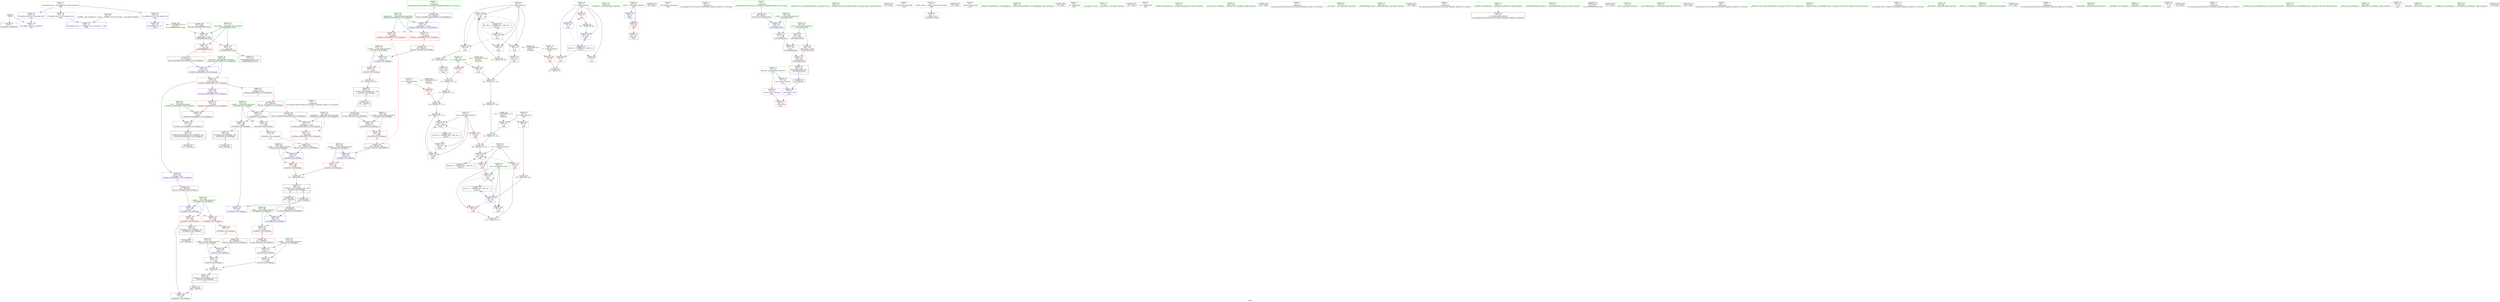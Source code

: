 digraph "SVFG" {
	label="SVFG";

	Node0x55cb04c69ab0 [shape=record,color=grey,label="{NodeID: 0\nNullPtr}"];
	Node0x55cb04c69ab0 -> Node0x55cb04c840b0[style=solid];
	Node0x55cb04c69ab0 -> Node0x55cb04c88bd0[style=solid];
	Node0x55cb04cac380 [shape=record,color=black,label="{NodeID: 346\n177 = PHI(215, )\n}"];
	Node0x55cb04c90b60 [shape=record,color=grey,label="{NodeID: 263\n112 = Binary(110, 111, )\n}"];
	Node0x55cb04c90b60 -> Node0x55cb04c90860[style=solid];
	Node0x55cb04c820d0 [shape=record,color=red,label="{NodeID: 97\n159\<--50\n\<--t\nmain\n}"];
	Node0x55cb04c820d0 -> Node0x55cb04c903e0[style=solid];
	Node0x55cb04c800a0 [shape=record,color=green,label="{NodeID: 14\n179\<--1\n\<--dummyObj\nCan only get source location for instruction, argument, global var or function.|{<s0>15}}"];
	Node0x55cb04c800a0:s0 -> Node0x55cb04cacd80[style=solid,color=red];
	Node0x55cb04cad540 [shape=record,color=black,label="{NodeID: 360\n280 = PHI(244, )\n1st arg _ZStoRRSt13_Ios_FmtflagsS_ }"];
	Node0x55cb04cad540 -> Node0x55cb04c89f80[style=solid];
	Node0x55cb04c9bcb0 [shape=record,color=black,label="{NodeID: 277\nMR_20V_2 = PHI(MR_20V_4, MR_20V_1, )\npts\{65 \}\n}"];
	Node0x55cb04c9bcb0 -> Node0x55cb04c89280[style=dashed];
	Node0x55cb04c82c30 [shape=record,color=red,label="{NodeID: 111\n133\<--64\n\<--val\nmain\n}"];
	Node0x55cb04c82c30 -> Node0x55cb04c89350[style=solid];
	Node0x55cb04c80db0 [shape=record,color=green,label="{NodeID: 28\n54\<--55\nF\<--F_field_insensitive\nmain\n}"];
	Node0x55cb04c80db0 -> Node0x55cb04c82270[style=solid];
	Node0x55cb04c80db0 -> Node0x55cb04c82340[style=solid];
	Node0x55cb04c9e080 [shape=record,color=yellow,style=double,label="{NodeID: 291\n4V_1 = ENCHI(MR_4V_0)\npts\{49 \}\nFun[main]}"];
	Node0x55cb04c9e080 -> Node0x55cb04c85790[style=dashed];
	Node0x55cb04c880e0 [shape=record,color=red,label="{NodeID: 125\n264\<--258\n\<--__b.addr\n_ZStaNRSt13_Ios_FmtflagsS_\n|{<s0>20}}"];
	Node0x55cb04c880e0:s0 -> Node0x55cb04cad0d0[style=solid,color=red];
	Node0x55cb04c81a90 [shape=record,color=green,label="{NodeID: 42\n152\<--153\n_ZNSolsEd\<--_ZNSolsEd_field_insensitive\n}"];
	Node0x55cb04c88cd0 [shape=record,color=blue,label="{NodeID: 139\n44\<--67\nretval\<--\nmain\n}"];
	Node0x55cb04c88cd0 -> Node0x55cb04c856c0[style=dashed];
	Node0x55cb04c83760 [shape=record,color=green,label="{NodeID: 56\n256\<--257\n__a.addr\<--__a.addr_field_insensitive\n_ZStaNRSt13_Ios_FmtflagsS_\n}"];
	Node0x55cb04c83760 -> Node0x55cb04c87f40[style=solid];
	Node0x55cb04c83760 -> Node0x55cb04c88010[style=solid];
	Node0x55cb04c83760 -> Node0x55cb04c89b70[style=solid];
	Node0x55cb04c89830 [shape=record,color=blue,label="{NodeID: 153\n219\<--216\nthis.addr\<--this\n_ZNSt8ios_base4setfESt13_Ios_FmtflagsS0_\n}"];
	Node0x55cb04c89830 -> Node0x55cb04c87a60[style=dashed];
	Node0x55cb04c84380 [shape=record,color=black,label="{NodeID: 70\n121\<--120\nconv11\<--\nmain\n}"];
	Node0x55cb04c84380 -> Node0x55cb04c90260[style=solid];
	Node0x55cb04990650 [shape=record,color=black,label="{NodeID: 333\n94 = PHI()\n}"];
	Node0x55cb04c8a390 [shape=record,color=blue,label="{NodeID: 167\n314\<--311\n__b.addr\<--__b\n_ZStorSt13_Ios_FmtflagsS_\n}"];
	Node0x55cb04c8a390 -> Node0x55cb04c88900[style=dashed];
	Node0x55cb04c84f10 [shape=record,color=purple,label="{NodeID: 84\n327\<--14\nllvm.global_ctors_1\<--llvm.global_ctors\nGlob }"];
	Node0x55cb04c84f10 -> Node0x55cb04c88ad0[style=solid];
	Node0x55cb04c7ece0 [shape=record,color=green,label="{NodeID: 1\n7\<--1\n__dso_handle\<--dummyObj\nGlob }"];
	Node0x55cb04cac490 [shape=record,color=black,label="{NodeID: 347\n235 = PHI(269, )\n|{<s0>17}}"];
	Node0x55cb04cac490:s0 -> Node0x55cb04cada40[style=solid,color=red];
	Node0x55cb04c90ce0 [shape=record,color=grey,label="{NodeID: 264\n109 = Binary(108, 88, )\n}"];
	Node0x55cb04c90ce0 -> Node0x55cb04c842b0[style=solid];
	Node0x55cb04c821a0 [shape=record,color=red,label="{NodeID: 98\n107\<--52\n\<--C\nmain\n}"];
	Node0x55cb04c821a0 -> Node0x55cb04c906e0[style=solid];
	Node0x55cb04c801a0 [shape=record,color=green,label="{NodeID: 15\n276\<--1\n\<--dummyObj\nCan only get source location for instruction, argument, global var or function.}"];
	Node0x55cb04cad680 [shape=record,color=black,label="{NodeID: 361\n310 = PHI(288, )\n0th arg _ZStorSt13_Ios_FmtflagsS_ }"];
	Node0x55cb04cad680 -> Node0x55cb04c8a2c0[style=solid];
	Node0x55cb04c82d00 [shape=record,color=red,label="{NodeID: 112\n80\<--79\n\<--coerce.dive2\nmain\n}"];
	Node0x55cb04c80e80 [shape=record,color=green,label="{NodeID: 29\n56\<--57\nX\<--X_field_insensitive\nmain\n}"];
	Node0x55cb04c80e80 -> Node0x55cb04c82410[style=solid];
	Node0x55cb04c80e80 -> Node0x55cb04c824e0[style=solid];
	Node0x55cb04c881b0 [shape=record,color=red,label="{NodeID: 126\n263\<--262\n\<--\n_ZStaNRSt13_Ios_FmtflagsS_\n|{<s0>20}}"];
	Node0x55cb04c881b0:s0 -> Node0x55cb04cacec0[style=solid,color=red];
	Node0x55cb04c81b90 [shape=record,color=green,label="{NodeID: 43\n156\<--157\n_ZStlsISt11char_traitsIcEERSt13basic_ostreamIcT_ES5_c\<--_ZStlsISt11char_traitsIcEERSt13basic_ostreamIcT_ES5_c_field_insensitive\n}"];
	Node0x55cb04c88da0 [shape=record,color=blue,label="{NodeID: 140\n77\<--73\ncoerce.dive\<--call1\nmain\n}"];
	Node0x55cb04c88da0 -> Node0x55cb04c82d00[style=dashed];
	Node0x55cb04c83830 [shape=record,color=green,label="{NodeID: 57\n258\<--259\n__b.addr\<--__b.addr_field_insensitive\n_ZStaNRSt13_Ios_FmtflagsS_\n}"];
	Node0x55cb04c83830 -> Node0x55cb04c880e0[style=solid];
	Node0x55cb04c83830 -> Node0x55cb04c89c40[style=solid];
	Node0x55cb04c89900 [shape=record,color=blue,label="{NodeID: 154\n221\<--217\n__fmtfl.addr\<--__fmtfl\n_ZNSt8ios_base4setfESt13_Ios_FmtflagsS0_\n}"];
	Node0x55cb04c89900 -> Node0x55cb04c87b30[style=dashed];
	Node0x55cb04c84450 [shape=record,color=black,label="{NodeID: 71\n43\<--163\nmain_ret\<--\nmain\n}"];
	Node0x55cb04cab1e0 [shape=record,color=black,label="{NodeID: 334\n97 = PHI()\n}"];
	Node0x55cb04c85010 [shape=record,color=purple,label="{NodeID: 85\n328\<--14\nllvm.global_ctors_2\<--llvm.global_ctors\nGlob }"];
	Node0x55cb04c85010 -> Node0x55cb04c88bd0[style=solid];
	Node0x55cb04c7ed70 [shape=record,color=green,label="{NodeID: 2\n8\<--1\n_ZSt4cout\<--dummyObj\nGlob }"];
	Node0x55cb04cac600 [shape=record,color=black,label="{NodeID: 348\n239 = PHI(253, )\n}"];
	Node0x55cb04c90e60 [shape=record,color=grey,label="{NodeID: 265\n100 = Binary(99, 101, )\n}"];
	Node0x55cb04c90e60 -> Node0x55cb04c88f40[style=solid];
	Node0x55cb04c82270 [shape=record,color=red,label="{NodeID: 99\n111\<--54\n\<--F\nmain\n}"];
	Node0x55cb04c82270 -> Node0x55cb04c90b60[style=solid];
	Node0x55cb04c802a0 [shape=record,color=green,label="{NodeID: 16\n4\<--6\n_ZStL8__ioinit\<--_ZStL8__ioinit_field_insensitive\nGlob }"];
	Node0x55cb04c802a0 -> Node0x55cb04c84ba0[style=solid];
	Node0x55cb04cad7c0 [shape=record,color=black,label="{NodeID: 362\n311 = PHI(289, )\n1st arg _ZStorSt13_Ios_FmtflagsS_ }"];
	Node0x55cb04cad7c0 -> Node0x55cb04c8a390[style=solid];
	Node0x55cb04c82dd0 [shape=record,color=red,label="{NodeID: 113\n176\<--173\n\<--__base.addr\n_ZSt5fixedRSt8ios_base\n|{<s0>15}}"];
	Node0x55cb04c82dd0:s0 -> Node0x55cb04cacb00[style=solid,color=red];
	Node0x55cb04c80f50 [shape=record,color=green,label="{NodeID: 30\n58\<--59\nres\<--res_field_insensitive\nmain\n}"];
	Node0x55cb04c80f50 -> Node0x55cb04c825b0[style=solid];
	Node0x55cb04c80f50 -> Node0x55cb04c82680[style=solid];
	Node0x55cb04c80f50 -> Node0x55cb04c88f40[style=solid];
	Node0x55cb04c80f50 -> Node0x55cb04c89350[style=solid];
	Node0x55cb04c9e240 [shape=record,color=yellow,style=double,label="{NodeID: 293\n8V_1 = ENCHI(MR_8V_0)\npts\{53 \}\nFun[main]}"];
	Node0x55cb04c9e240 -> Node0x55cb04c821a0[style=dashed];
	Node0x55cb04c88280 [shape=record,color=red,label="{NodeID: 127\n274\<--271\n\<--__a.addr\n_ZStcoSt13_Ios_Fmtflags\n}"];
	Node0x55cb04c88280 -> Node0x55cb04c909e0[style=solid];
	Node0x55cb04c81c90 [shape=record,color=green,label="{NodeID: 44\n173\<--174\n__base.addr\<--__base.addr_field_insensitive\n_ZSt5fixedRSt8ios_base\n}"];
	Node0x55cb04c81c90 -> Node0x55cb04c82dd0[style=solid];
	Node0x55cb04c81c90 -> Node0x55cb04c82ea0[style=solid];
	Node0x55cb04c81c90 -> Node0x55cb04c895c0[style=solid];
	Node0x55cb04c88e70 [shape=record,color=blue,label="{NodeID: 141\n50\<--88\nt\<--\nmain\n}"];
	Node0x55cb04c88e70 -> Node0x55cb04c9a8b0[style=dashed];
	Node0x55cb04c83900 [shape=record,color=green,label="{NodeID: 58\n271\<--272\n__a.addr\<--__a.addr_field_insensitive\n_ZStcoSt13_Ios_Fmtflags\n}"];
	Node0x55cb04c83900 -> Node0x55cb04c88280[style=solid];
	Node0x55cb04c83900 -> Node0x55cb04c89de0[style=solid];
	Node0x55cb04c899d0 [shape=record,color=blue,label="{NodeID: 155\n223\<--218\n__mask.addr\<--__mask\n_ZNSt8ios_base4setfESt13_Ios_FmtflagsS0_\n}"];
	Node0x55cb04c899d0 -> Node0x55cb04c87c00[style=dashed];
	Node0x55cb04c899d0 -> Node0x55cb04c87cd0[style=dashed];
	Node0x55cb04c84520 [shape=record,color=black,label="{NodeID: 72\n171\<--182\n_ZSt5fixedRSt8ios_base_ret\<--\n_ZSt5fixedRSt8ios_base\n}"];
	Node0x55cb04cab700 [shape=record,color=black,label="{NodeID: 335\n98 = PHI()\n}"];
	Node0x55cb04c8fae0 [shape=record,color=grey,label="{NodeID: 252\n137 = Binary(136, 88, )\n}"];
	Node0x55cb04c8fae0 -> Node0x55cb04c89420[style=solid];
	Node0x55cb04c85110 [shape=record,color=purple,label="{NodeID: 86\n77\<--46\ncoerce.dive\<--agg.tmp\nmain\n}"];
	Node0x55cb04c85110 -> Node0x55cb04c88da0[style=solid];
	Node0x55cb04c7f020 [shape=record,color=green,label="{NodeID: 3\n9\<--1\n_ZSt3cin\<--dummyObj\nGlob }"];
	Node0x55cb04cac710 [shape=record,color=black,label="{NodeID: 349\n244 = PHI(296, )\n|{<s0>19}}"];
	Node0x55cb04cac710:s0 -> Node0x55cb04cad540[style=solid,color=red];
	Node0x55cb04c90fe0 [shape=record,color=grey,label="{NodeID: 266\n307 = Binary(305, 306, )\n}"];
	Node0x55cb04c90fe0 -> Node0x55cb04c84a00[style=solid];
	Node0x55cb04c82340 [shape=record,color=red,label="{NodeID: 100\n122\<--54\n\<--F\nmain\n}"];
	Node0x55cb04c82340 -> Node0x55cb04c90260[style=solid];
	Node0x55cb04c803a0 [shape=record,color=green,label="{NodeID: 17\n14\<--18\nllvm.global_ctors\<--llvm.global_ctors_field_insensitive\nGlob }"];
	Node0x55cb04c803a0 -> Node0x55cb04c84e10[style=solid];
	Node0x55cb04c803a0 -> Node0x55cb04c84f10[style=solid];
	Node0x55cb04c803a0 -> Node0x55cb04c85010[style=solid];
	Node0x55cb04cad900 [shape=record,color=black,label="{NodeID: 363\n254 = PHI(238, )\n0th arg _ZStaNRSt13_Ios_FmtflagsS_ }"];
	Node0x55cb04cad900 -> Node0x55cb04c89b70[style=solid];
	Node0x55cb04c82ea0 [shape=record,color=red,label="{NodeID: 114\n182\<--173\n\<--__base.addr\n_ZSt5fixedRSt8ios_base\n}"];
	Node0x55cb04c82ea0 -> Node0x55cb04c84520[style=solid];
	Node0x55cb04c81020 [shape=record,color=green,label="{NodeID: 31\n60\<--61\ntime\<--time_field_insensitive\nmain\n}"];
	Node0x55cb04c81020 -> Node0x55cb04c82750[style=solid];
	Node0x55cb04c81020 -> Node0x55cb04c82820[style=solid];
	Node0x55cb04c81020 -> Node0x55cb04c89010[style=solid];
	Node0x55cb04c81020 -> Node0x55cb04c891b0[style=solid];
	Node0x55cb04c9e320 [shape=record,color=yellow,style=double,label="{NodeID: 294\n10V_1 = ENCHI(MR_10V_0)\npts\{55 \}\nFun[main]}"];
	Node0x55cb04c9e320 -> Node0x55cb04c82270[style=dashed];
	Node0x55cb04c9e320 -> Node0x55cb04c82340[style=dashed];
	Node0x55cb04c88350 [shape=record,color=red,label="{NodeID: 128\n287\<--281\n\<--__a.addr\n_ZStoRRSt13_Ios_FmtflagsS_\n}"];
	Node0x55cb04c88350 -> Node0x55cb04c885c0[style=solid];
	Node0x55cb04c81d60 [shape=record,color=green,label="{NodeID: 45\n180\<--181\n_ZNSt8ios_base4setfESt13_Ios_FmtflagsS0_\<--_ZNSt8ios_base4setfESt13_Ios_FmtflagsS0__field_insensitive\n}"];
	Node0x55cb04c88f40 [shape=record,color=blue,label="{NodeID: 142\n58\<--100\nres\<--div\nmain\n}"];
	Node0x55cb04c88f40 -> Node0x55cb04c825b0[style=dashed];
	Node0x55cb04c88f40 -> Node0x55cb04c82680[style=dashed];
	Node0x55cb04c88f40 -> Node0x55cb04c89350[style=dashed];
	Node0x55cb04c88f40 -> Node0x55cb04c9adb0[style=dashed];
	Node0x55cb04c839d0 [shape=record,color=green,label="{NodeID: 59\n281\<--282\n__a.addr\<--__a.addr_field_insensitive\n_ZStoRRSt13_Ios_FmtflagsS_\n}"];
	Node0x55cb04c839d0 -> Node0x55cb04c88350[style=solid];
	Node0x55cb04c839d0 -> Node0x55cb04c88420[style=solid];
	Node0x55cb04c839d0 -> Node0x55cb04c89eb0[style=solid];
	Node0x55cb04c89aa0 [shape=record,color=blue,label="{NodeID: 156\n225\<--232\n__old\<--\n_ZNSt8ios_base4setfESt13_Ios_FmtflagsS0_\n}"];
	Node0x55cb04c89aa0 -> Node0x55cb04c87da0[style=dashed];
	Node0x55cb04c845f0 [shape=record,color=black,label="{NodeID: 73\n184\<--195\n_ZSt12setprecisioni_ret\<--\n_ZSt12setprecisioni\n|{<s0>4}}"];
	Node0x55cb04c845f0:s0 -> Node0x55cb04cabec0[style=solid,color=blue];
	Node0x55cb04cab890 [shape=record,color=black,label="{NodeID: 336\n26 = PHI()\n}"];
	Node0x55cb04c8fc60 [shape=record,color=grey,label="{NodeID: 253\n320 = Binary(318, 319, )\n}"];
	Node0x55cb04c8fc60 -> Node0x55cb04c84ad0[style=solid];
	Node0x55cb04c851e0 [shape=record,color=purple,label="{NodeID: 87\n79\<--46\ncoerce.dive2\<--agg.tmp\nmain\n}"];
	Node0x55cb04c851e0 -> Node0x55cb04c82d00[style=solid];
	Node0x55cb04c7f0b0 [shape=record,color=green,label="{NodeID: 4\n10\<--1\n.str\<--dummyObj\nGlob }"];
	Node0x55cb04cac880 [shape=record,color=black,label="{NodeID: 350\n248 = PHI(278, )\n}"];
	Node0x55cb04c91160 [shape=record,color=grey,label="{NodeID: 267\n130 = cmp(128, 129, )\n}"];
	Node0x55cb04c82410 [shape=record,color=red,label="{NodeID: 101\n99\<--56\n\<--X\nmain\n}"];
	Node0x55cb04c82410 -> Node0x55cb04c90e60[style=solid];
	Node0x55cb04c804a0 [shape=record,color=green,label="{NodeID: 18\n19\<--20\n__cxx_global_var_init\<--__cxx_global_var_init_field_insensitive\n}"];
	Node0x55cb04cada40 [shape=record,color=black,label="{NodeID: 364\n255 = PHI(235, )\n1st arg _ZStaNRSt13_Ios_FmtflagsS_ }"];
	Node0x55cb04cada40 -> Node0x55cb04c89c40[style=solid];
	Node0x55cb04c82f70 [shape=record,color=red,label="{NodeID: 115\n192\<--188\n\<--__n.addr\n_ZSt12setprecisioni\n}"];
	Node0x55cb04c82f70 -> Node0x55cb04c89760[style=solid];
	Node0x55cb04c810f0 [shape=record,color=green,label="{NodeID: 32\n62\<--63\ni\<--i_field_insensitive\nmain\n}"];
	Node0x55cb04c810f0 -> Node0x55cb04c828f0[style=solid];
	Node0x55cb04c810f0 -> Node0x55cb04c829c0[style=solid];
	Node0x55cb04c810f0 -> Node0x55cb04c82a90[style=solid];
	Node0x55cb04c810f0 -> Node0x55cb04c890e0[style=solid];
	Node0x55cb04c810f0 -> Node0x55cb04c89420[style=solid];
	Node0x55cb04c9e400 [shape=record,color=yellow,style=double,label="{NodeID: 295\n12V_1 = ENCHI(MR_12V_0)\npts\{57 \}\nFun[main]}"];
	Node0x55cb04c9e400 -> Node0x55cb04c82410[style=dashed];
	Node0x55cb04c9e400 -> Node0x55cb04c824e0[style=dashed];
	Node0x55cb04c88420 [shape=record,color=red,label="{NodeID: 129\n293\<--281\n\<--__a.addr\n_ZStoRRSt13_Ios_FmtflagsS_\n}"];
	Node0x55cb04c88420 -> Node0x55cb04c84930[style=solid];
	Node0x55cb04c88420 -> Node0x55cb04c8a050[style=solid];
	Node0x55cb04c81e60 [shape=record,color=green,label="{NodeID: 46\n186\<--187\nretval\<--retval_field_insensitive\n_ZSt12setprecisioni\n}"];
	Node0x55cb04c81e60 -> Node0x55cb04c852b0[style=solid];
	Node0x55cb04c81e60 -> Node0x55cb04c85380[style=solid];
	Node0x55cb04c89010 [shape=record,color=blue,label="{NodeID: 143\n60\<--104\ntime\<--\nmain\n}"];
	Node0x55cb04c89010 -> Node0x55cb04c82750[style=dashed];
	Node0x55cb04c89010 -> Node0x55cb04c891b0[style=dashed];
	Node0x55cb04c83aa0 [shape=record,color=green,label="{NodeID: 60\n283\<--284\n__b.addr\<--__b.addr_field_insensitive\n_ZStoRRSt13_Ios_FmtflagsS_\n}"];
	Node0x55cb04c83aa0 -> Node0x55cb04c884f0[style=solid];
	Node0x55cb04c83aa0 -> Node0x55cb04c89f80[style=solid];
	Node0x55cb04c89b70 [shape=record,color=blue,label="{NodeID: 157\n256\<--254\n__a.addr\<--__a\n_ZStaNRSt13_Ios_FmtflagsS_\n}"];
	Node0x55cb04c89b70 -> Node0x55cb04c87f40[style=dashed];
	Node0x55cb04c89b70 -> Node0x55cb04c88010[style=dashed];
	Node0x55cb04c846c0 [shape=record,color=black,label="{NodeID: 74\n215\<--251\n_ZNSt8ios_base4setfESt13_Ios_FmtflagsS0__ret\<--\n_ZNSt8ios_base4setfESt13_Ios_FmtflagsS0_\n|{<s0>15}}"];
	Node0x55cb04c846c0:s0 -> Node0x55cb04cac380[style=solid,color=blue];
	Node0x55cb04cab990 [shape=record,color=black,label="{NodeID: 337\n141 = PHI()\n}"];
	Node0x55cb04c8fde0 [shape=record,color=grey,label="{NodeID: 254\n125 = Binary(119, 124, )\n}"];
	Node0x55cb04c8fde0 -> Node0x55cb04c8ff60[style=solid];
	Node0x55cb04c852b0 [shape=record,color=purple,label="{NodeID: 88\n191\<--186\n_M_n\<--retval\n_ZSt12setprecisioni\n}"];
	Node0x55cb04c852b0 -> Node0x55cb04c89760[style=solid];
	Node0x55cb04c7f140 [shape=record,color=green,label="{NodeID: 5\n12\<--1\n.str.1\<--dummyObj\nGlob }"];
	Node0x55cb04cac990 [shape=record,color=black,label="{NodeID: 351\n290 = PHI(309, )\n}"];
	Node0x55cb04cac990 -> Node0x55cb04c8a050[style=solid];
	Node0x55cb04c912e0 [shape=record,color=grey,label="{NodeID: 268\n92 = cmp(90, 91, )\n}"];
	Node0x55cb04c824e0 [shape=record,color=red,label="{NodeID: 102\n119\<--56\n\<--X\nmain\n}"];
	Node0x55cb04c824e0 -> Node0x55cb04c8fde0[style=solid];
	Node0x55cb04c805a0 [shape=record,color=green,label="{NodeID: 19\n23\<--24\n_ZNSt8ios_base4InitC1Ev\<--_ZNSt8ios_base4InitC1Ev_field_insensitive\n}"];
	Node0x55cb04cadb80 [shape=record,color=black,label="{NodeID: 365\n185 = PHI(74, )\n0th arg _ZSt12setprecisioni }"];
	Node0x55cb04cadb80 -> Node0x55cb04c89690[style=solid];
	Node0x55cb04c87990 [shape=record,color=red,label="{NodeID: 116\n195\<--194\n\<--coerce.dive\n_ZSt12setprecisioni\n}"];
	Node0x55cb04c87990 -> Node0x55cb04c845f0[style=solid];
	Node0x55cb04c811c0 [shape=record,color=green,label="{NodeID: 33\n64\<--65\nval\<--val_field_insensitive\nmain\n}"];
	Node0x55cb04c811c0 -> Node0x55cb04c82b60[style=solid];
	Node0x55cb04c811c0 -> Node0x55cb04c82c30[style=solid];
	Node0x55cb04c811c0 -> Node0x55cb04c89280[style=solid];
	Node0x55cb04c884f0 [shape=record,color=red,label="{NodeID: 130\n289\<--283\n\<--__b.addr\n_ZStoRRSt13_Ios_FmtflagsS_\n|{<s0>21}}"];
	Node0x55cb04c884f0:s0 -> Node0x55cb04cad7c0[style=solid,color=red];
	Node0x55cb04c81f30 [shape=record,color=green,label="{NodeID: 47\n188\<--189\n__n.addr\<--__n.addr_field_insensitive\n_ZSt12setprecisioni\n}"];
	Node0x55cb04c81f30 -> Node0x55cb04c82f70[style=solid];
	Node0x55cb04c81f30 -> Node0x55cb04c89690[style=solid];
	Node0x55cb04c890e0 [shape=record,color=blue,label="{NodeID: 144\n62\<--88\ni\<--\nmain\n}"];
	Node0x55cb04c890e0 -> Node0x55cb04c828f0[style=dashed];
	Node0x55cb04c890e0 -> Node0x55cb04c829c0[style=dashed];
	Node0x55cb04c890e0 -> Node0x55cb04c82a90[style=dashed];
	Node0x55cb04c890e0 -> Node0x55cb04c89420[style=dashed];
	Node0x55cb04c890e0 -> Node0x55cb04c9b7b0[style=dashed];
	Node0x55cb04c83b70 [shape=record,color=green,label="{NodeID: 61\n291\<--292\n_ZStorSt13_Ios_FmtflagsS_\<--_ZStorSt13_Ios_FmtflagsS__field_insensitive\n}"];
	Node0x55cb04c89c40 [shape=record,color=blue,label="{NodeID: 158\n258\<--255\n__b.addr\<--__b\n_ZStaNRSt13_Ios_FmtflagsS_\n}"];
	Node0x55cb04c89c40 -> Node0x55cb04c880e0[style=dashed];
	Node0x55cb04c84790 [shape=record,color=black,label="{NodeID: 75\n253\<--266\n_ZStaNRSt13_Ios_FmtflagsS__ret\<--\n_ZStaNRSt13_Ios_FmtflagsS_\n|{<s0>17}}"];
	Node0x55cb04c84790:s0 -> Node0x55cb04cac600[style=solid,color=blue];
	Node0x55cb04cabaf0 [shape=record,color=black,label="{NodeID: 338\n145 = PHI()\n}"];
	Node0x55cb04c8ff60 [shape=record,color=grey,label="{NodeID: 255\n126 = Binary(118, 125, )\n}"];
	Node0x55cb04c8ff60 -> Node0x55cb04c89280[style=solid];
	Node0x55cb04c85380 [shape=record,color=purple,label="{NodeID: 89\n194\<--186\ncoerce.dive\<--retval\n_ZSt12setprecisioni\n}"];
	Node0x55cb04c85380 -> Node0x55cb04c87990[style=solid];
	Node0x55cb04c7f1d0 [shape=record,color=green,label="{NodeID: 6\n15\<--1\n\<--dummyObj\nCan only get source location for instruction, argument, global var or function.}"];
	Node0x55cb04cacb00 [shape=record,color=black,label="{NodeID: 352\n216 = PHI(176, )\n0th arg _ZNSt8ios_base4setfESt13_Ios_FmtflagsS0_ }"];
	Node0x55cb04cacb00 -> Node0x55cb04c89830[style=solid];
	Node0x55cb04c825b0 [shape=record,color=red,label="{NodeID: 103\n129\<--58\n\<--res\nmain\n}"];
	Node0x55cb04c825b0 -> Node0x55cb04c91160[style=solid];
	Node0x55cb04c806a0 [shape=record,color=green,label="{NodeID: 20\n29\<--30\n__cxa_atexit\<--__cxa_atexit_field_insensitive\n}"];
	Node0x55cb04c87a60 [shape=record,color=red,label="{NodeID: 117\n230\<--219\nthis1\<--this.addr\n_ZNSt8ios_base4setfESt13_Ios_FmtflagsS0_\n}"];
	Node0x55cb04c87a60 -> Node0x55cb04c85450[style=solid];
	Node0x55cb04c87a60 -> Node0x55cb04c85520[style=solid];
	Node0x55cb04c87a60 -> Node0x55cb04c855f0[style=solid];
	Node0x55cb04c81290 [shape=record,color=green,label="{NodeID: 34\n69\<--70\n_ZSt5fixedRSt8ios_base\<--_ZSt5fixedRSt8ios_base_field_insensitive\n}"];
	Node0x55cb04c885c0 [shape=record,color=red,label="{NodeID: 131\n288\<--287\n\<--\n_ZStoRRSt13_Ios_FmtflagsS_\n|{<s0>21}}"];
	Node0x55cb04c885c0:s0 -> Node0x55cb04cad680[style=solid,color=red];
	Node0x55cb04c83020 [shape=record,color=green,label="{NodeID: 48\n219\<--220\nthis.addr\<--this.addr_field_insensitive\n_ZNSt8ios_base4setfESt13_Ios_FmtflagsS0_\n}"];
	Node0x55cb04c83020 -> Node0x55cb04c87a60[style=solid];
	Node0x55cb04c83020 -> Node0x55cb04c89830[style=solid];
	Node0x55cb04c891b0 [shape=record,color=blue,label="{NodeID: 145\n60\<--116\ntime\<--add10\nmain\n}"];
	Node0x55cb04c891b0 -> Node0x55cb04c82750[style=dashed];
	Node0x55cb04c891b0 -> Node0x55cb04c82820[style=dashed];
	Node0x55cb04c891b0 -> Node0x55cb04c891b0[style=dashed];
	Node0x55cb04c891b0 -> Node0x55cb04c9b2b0[style=dashed];
	Node0x55cb04c83c70 [shape=record,color=green,label="{NodeID: 62\n299\<--300\n__a.addr\<--__a.addr_field_insensitive\n_ZStanSt13_Ios_FmtflagsS_\n}"];
	Node0x55cb04c83c70 -> Node0x55cb04c88690[style=solid];
	Node0x55cb04c83c70 -> Node0x55cb04c8a120[style=solid];
	Node0x55cb04c89d10 [shape=record,color=blue,label="{NodeID: 159\n266\<--265\n\<--call\n_ZStaNRSt13_Ios_FmtflagsS_\n}"];
	Node0x55cb04c84860 [shape=record,color=black,label="{NodeID: 76\n269\<--275\n_ZStcoSt13_Ios_Fmtflags_ret\<--neg\n_ZStcoSt13_Ios_Fmtflags\n|{<s0>16}}"];
	Node0x55cb04c84860:s0 -> Node0x55cb04cac490[style=solid,color=blue];
	Node0x55cb04cabbf0 [shape=record,color=black,label="{NodeID: 339\n149 = PHI()\n}"];
	Node0x55cb04c900e0 [shape=record,color=grey,label="{NodeID: 256\n116 = Binary(115, 114, )\n}"];
	Node0x55cb04c900e0 -> Node0x55cb04c891b0[style=solid];
	Node0x55cb04c85450 [shape=record,color=purple,label="{NodeID: 90\n231\<--230\n_M_flags\<--this1\n_ZNSt8ios_base4setfESt13_Ios_FmtflagsS0_\n}"];
	Node0x55cb04c85450 -> Node0x55cb04c87e70[style=solid];
	Node0x55cb04c7fa10 [shape=record,color=green,label="{NodeID: 7\n67\<--1\n\<--dummyObj\nCan only get source location for instruction, argument, global var or function.}"];
	Node0x55cb04cacc40 [shape=record,color=black,label="{NodeID: 353\n217 = PHI(178, )\n1st arg _ZNSt8ios_base4setfESt13_Ios_FmtflagsS0_ }"];
	Node0x55cb04cacc40 -> Node0x55cb04c89900[style=solid];
	Node0x55cb04c82680 [shape=record,color=red,label="{NodeID: 104\n150\<--58\n\<--res\nmain\n}"];
	Node0x55cb04c807a0 [shape=record,color=green,label="{NodeID: 21\n28\<--34\n_ZNSt8ios_base4InitD1Ev\<--_ZNSt8ios_base4InitD1Ev_field_insensitive\n}"];
	Node0x55cb04c807a0 -> Node0x55cb04c841b0[style=solid];
	Node0x55cb04c87b30 [shape=record,color=red,label="{NodeID: 118\n242\<--221\n\<--__fmtfl.addr\n_ZNSt8ios_base4setfESt13_Ios_FmtflagsS0_\n|{<s0>18}}"];
	Node0x55cb04c87b30:s0 -> Node0x55cb04cacec0[style=solid,color=red];
	Node0x55cb04c81390 [shape=record,color=green,label="{NodeID: 35\n71\<--72\n_ZNSolsEPFRSt8ios_baseS0_E\<--_ZNSolsEPFRSt8ios_baseS0_E_field_insensitive\n}"];
	Node0x55cb04c88690 [shape=record,color=red,label="{NodeID: 132\n305\<--299\n\<--__a.addr\n_ZStanSt13_Ios_FmtflagsS_\n}"];
	Node0x55cb04c88690 -> Node0x55cb04c90fe0[style=solid];
	Node0x55cb04c830f0 [shape=record,color=green,label="{NodeID: 49\n221\<--222\n__fmtfl.addr\<--__fmtfl.addr_field_insensitive\n_ZNSt8ios_base4setfESt13_Ios_FmtflagsS0_\n}"];
	Node0x55cb04c830f0 -> Node0x55cb04c87b30[style=solid];
	Node0x55cb04c830f0 -> Node0x55cb04c89900[style=solid];
	Node0x55cb04c9fde0 [shape=record,color=yellow,style=double,label="{NodeID: 312\nRETMU(24V_2)\npts\{174 \}\nFun[_ZSt5fixedRSt8ios_base]}"];
	Node0x55cb04c89280 [shape=record,color=blue,label="{NodeID: 146\n64\<--126\nval\<--add15\nmain\n}"];
	Node0x55cb04c89280 -> Node0x55cb04c82b60[style=dashed];
	Node0x55cb04c89280 -> Node0x55cb04c82c30[style=dashed];
	Node0x55cb04c89280 -> Node0x55cb04c89280[style=dashed];
	Node0x55cb04c89280 -> Node0x55cb04c9bcb0[style=dashed];
	Node0x55cb04c83d40 [shape=record,color=green,label="{NodeID: 63\n301\<--302\n__b.addr\<--__b.addr_field_insensitive\n_ZStanSt13_Ios_FmtflagsS_\n}"];
	Node0x55cb04c83d40 -> Node0x55cb04c88760[style=solid];
	Node0x55cb04c83d40 -> Node0x55cb04c8a1f0[style=solid];
	Node0x55cb04c89de0 [shape=record,color=blue,label="{NodeID: 160\n271\<--270\n__a.addr\<--__a\n_ZStcoSt13_Ios_Fmtflags\n}"];
	Node0x55cb04c89de0 -> Node0x55cb04c88280[style=dashed];
	Node0x55cb04c84930 [shape=record,color=black,label="{NodeID: 77\n278\<--293\n_ZStoRRSt13_Ios_FmtflagsS__ret\<--\n_ZStoRRSt13_Ios_FmtflagsS_\n|{<s0>19}}"];
	Node0x55cb04c84930:s0 -> Node0x55cb04cac880[style=solid,color=blue];
	Node0x55cb04cabcc0 [shape=record,color=black,label="{NodeID: 340\n151 = PHI()\n}"];
	Node0x55cb04c90260 [shape=record,color=grey,label="{NodeID: 257\n123 = Binary(121, 122, )\n}"];
	Node0x55cb04c90260 -> Node0x55cb04c90560[style=solid];
	Node0x55cb04c85520 [shape=record,color=purple,label="{NodeID: 91\n238\<--230\n_M_flags2\<--this1\n_ZNSt8ios_base4setfESt13_Ios_FmtflagsS0_\n|{<s0>17}}"];
	Node0x55cb04c85520:s0 -> Node0x55cb04cad900[style=solid,color=red];
	Node0x55cb04c7faa0 [shape=record,color=green,label="{NodeID: 8\n74\<--1\n\<--dummyObj\nCan only get source location for instruction, argument, global var or function.|{<s0>4}}"];
	Node0x55cb04c7faa0:s0 -> Node0x55cb04cadb80[style=solid,color=red];
	Node0x55cb04cacd80 [shape=record,color=black,label="{NodeID: 354\n218 = PHI(179, )\n2nd arg _ZNSt8ios_base4setfESt13_Ios_FmtflagsS0_ }"];
	Node0x55cb04cacd80 -> Node0x55cb04c899d0[style=solid];
	Node0x55cb04c82750 [shape=record,color=red,label="{NodeID: 105\n115\<--60\n\<--time\nmain\n}"];
	Node0x55cb04c82750 -> Node0x55cb04c900e0[style=solid];
	Node0x55cb04c808a0 [shape=record,color=green,label="{NodeID: 22\n41\<--42\nmain\<--main_field_insensitive\n}"];
	Node0x55cb04c9d270 [shape=record,color=yellow,style=double,label="{NodeID: 285\n24V_1 = ENCHI(MR_24V_0)\npts\{174 \}\nFun[_ZSt5fixedRSt8ios_base]}"];
	Node0x55cb04c9d270 -> Node0x55cb04c895c0[style=dashed];
	Node0x55cb04c87c00 [shape=record,color=red,label="{NodeID: 119\n234\<--223\n\<--__mask.addr\n_ZNSt8ios_base4setfESt13_Ios_FmtflagsS0_\n|{<s0>16}}"];
	Node0x55cb04c87c00:s0 -> Node0x55cb04cad250[style=solid,color=red];
	Node0x55cb04c81490 [shape=record,color=green,label="{NodeID: 36\n75\<--76\n_ZSt12setprecisioni\<--_ZSt12setprecisioni_field_insensitive\n}"];
	Node0x55cb04c88760 [shape=record,color=red,label="{NodeID: 133\n306\<--301\n\<--__b.addr\n_ZStanSt13_Ios_FmtflagsS_\n}"];
	Node0x55cb04c88760 -> Node0x55cb04c90fe0[style=solid];
	Node0x55cb04c831c0 [shape=record,color=green,label="{NodeID: 50\n223\<--224\n__mask.addr\<--__mask.addr_field_insensitive\n_ZNSt8ios_base4setfESt13_Ios_FmtflagsS0_\n}"];
	Node0x55cb04c831c0 -> Node0x55cb04c87c00[style=solid];
	Node0x55cb04c831c0 -> Node0x55cb04c87cd0[style=solid];
	Node0x55cb04c831c0 -> Node0x55cb04c899d0[style=solid];
	Node0x55cb04c89350 [shape=record,color=blue,label="{NodeID: 147\n58\<--133\nres\<--\nmain\n}"];
	Node0x55cb04c89350 -> Node0x55cb04c825b0[style=dashed];
	Node0x55cb04c89350 -> Node0x55cb04c82680[style=dashed];
	Node0x55cb04c89350 -> Node0x55cb04c89350[style=dashed];
	Node0x55cb04c89350 -> Node0x55cb04c9adb0[style=dashed];
	Node0x55cb04c83e10 [shape=record,color=green,label="{NodeID: 64\n312\<--313\n__a.addr\<--__a.addr_field_insensitive\n_ZStorSt13_Ios_FmtflagsS_\n}"];
	Node0x55cb04c83e10 -> Node0x55cb04c88830[style=solid];
	Node0x55cb04c83e10 -> Node0x55cb04c8a2c0[style=solid];
	Node0x55cb04c89eb0 [shape=record,color=blue,label="{NodeID: 161\n281\<--279\n__a.addr\<--__a\n_ZStoRRSt13_Ios_FmtflagsS_\n}"];
	Node0x55cb04c89eb0 -> Node0x55cb04c88350[style=dashed];
	Node0x55cb04c89eb0 -> Node0x55cb04c88420[style=dashed];
	Node0x55cb04c84a00 [shape=record,color=black,label="{NodeID: 78\n296\<--307\n_ZStanSt13_Ios_FmtflagsS__ret\<--and\n_ZStanSt13_Ios_FmtflagsS_\n|{<s0>18|<s1>20}}"];
	Node0x55cb04c84a00:s0 -> Node0x55cb04cac710[style=solid,color=blue];
	Node0x55cb04c84a00:s1 -> Node0x55cb04cac220[style=solid,color=blue];
	Node0x55cb04cabdf0 [shape=record,color=black,label="{NodeID: 341\n154 = PHI()\n}"];
	Node0x55cb04c903e0 [shape=record,color=grey,label="{NodeID: 258\n160 = Binary(159, 88, )\n}"];
	Node0x55cb04c903e0 -> Node0x55cb04c894f0[style=solid];
	Node0x55cb04c855f0 [shape=record,color=purple,label="{NodeID: 92\n247\<--230\n_M_flags5\<--this1\n_ZNSt8ios_base4setfESt13_Ios_FmtflagsS0_\n|{<s0>19}}"];
	Node0x55cb04c855f0:s0 -> Node0x55cb04cad430[style=solid,color=red];
	Node0x55cb04c7fba0 [shape=record,color=green,label="{NodeID: 9\n88\<--1\n\<--dummyObj\nCan only get source location for instruction, argument, global var or function.}"];
	Node0x55cb04cacec0 [shape=record,color=black,label="{NodeID: 355\n297 = PHI(242, 263, )\n0th arg _ZStanSt13_Ios_FmtflagsS_ }"];
	Node0x55cb04cacec0 -> Node0x55cb04c8a120[style=solid];
	Node0x55cb04c82820 [shape=record,color=red,label="{NodeID: 106\n118\<--60\n\<--time\nmain\n}"];
	Node0x55cb04c82820 -> Node0x55cb04c8ff60[style=solid];
	Node0x55cb04c809a0 [shape=record,color=green,label="{NodeID: 23\n44\<--45\nretval\<--retval_field_insensitive\nmain\n}"];
	Node0x55cb04c809a0 -> Node0x55cb04c856c0[style=solid];
	Node0x55cb04c809a0 -> Node0x55cb04c88cd0[style=solid];
	Node0x55cb04c87cd0 [shape=record,color=red,label="{NodeID: 120\n243\<--223\n\<--__mask.addr\n_ZNSt8ios_base4setfESt13_Ios_FmtflagsS0_\n|{<s0>18}}"];
	Node0x55cb04c87cd0:s0 -> Node0x55cb04cad0d0[style=solid,color=red];
	Node0x55cb04c81590 [shape=record,color=green,label="{NodeID: 37\n82\<--83\n_ZStlsIcSt11char_traitsIcEERSt13basic_ostreamIT_T0_ES6_St13_Setprecision\<--_ZStlsIcSt11char_traitsIcEERSt13basic_ostreamIT_T0_ES6_St13_Setprecision_field_insensitive\n}"];
	Node0x55cb04c88830 [shape=record,color=red,label="{NodeID: 134\n318\<--312\n\<--__a.addr\n_ZStorSt13_Ios_FmtflagsS_\n}"];
	Node0x55cb04c88830 -> Node0x55cb04c8fc60[style=solid];
	Node0x55cb04c83290 [shape=record,color=green,label="{NodeID: 51\n225\<--226\n__old\<--__old_field_insensitive\n_ZNSt8ios_base4setfESt13_Ios_FmtflagsS0_\n}"];
	Node0x55cb04c83290 -> Node0x55cb04c87da0[style=solid];
	Node0x55cb04c83290 -> Node0x55cb04c89aa0[style=solid];
	Node0x55cb04c89420 [shape=record,color=blue,label="{NodeID: 148\n62\<--137\ni\<--inc\nmain\n}"];
	Node0x55cb04c89420 -> Node0x55cb04c828f0[style=dashed];
	Node0x55cb04c89420 -> Node0x55cb04c829c0[style=dashed];
	Node0x55cb04c89420 -> Node0x55cb04c82a90[style=dashed];
	Node0x55cb04c89420 -> Node0x55cb04c89420[style=dashed];
	Node0x55cb04c89420 -> Node0x55cb04c9b7b0[style=dashed];
	Node0x55cb04c83ee0 [shape=record,color=green,label="{NodeID: 65\n314\<--315\n__b.addr\<--__b.addr_field_insensitive\n_ZStorSt13_Ios_FmtflagsS_\n}"];
	Node0x55cb04c83ee0 -> Node0x55cb04c88900[style=solid];
	Node0x55cb04c83ee0 -> Node0x55cb04c8a390[style=solid];
	Node0x55cb04c89f80 [shape=record,color=blue,label="{NodeID: 162\n283\<--280\n__b.addr\<--__b\n_ZStoRRSt13_Ios_FmtflagsS_\n}"];
	Node0x55cb04c89f80 -> Node0x55cb04c884f0[style=dashed];
	Node0x55cb04c84ad0 [shape=record,color=black,label="{NodeID: 79\n309\<--320\n_ZStorSt13_Ios_FmtflagsS__ret\<--or\n_ZStorSt13_Ios_FmtflagsS_\n|{<s0>21}}"];
	Node0x55cb04c84ad0:s0 -> Node0x55cb04cac990[style=solid,color=blue];
	Node0x55cb04cabec0 [shape=record,color=black,label="{NodeID: 342\n73 = PHI(184, )\n}"];
	Node0x55cb04cabec0 -> Node0x55cb04c88da0[style=solid];
	Node0x55cb04c90560 [shape=record,color=grey,label="{NodeID: 259\n124 = Binary(101, 123, )\n}"];
	Node0x55cb04c90560 -> Node0x55cb04c8fde0[style=solid];
	Node0x55cb04c856c0 [shape=record,color=red,label="{NodeID: 93\n163\<--44\n\<--retval\nmain\n}"];
	Node0x55cb04c856c0 -> Node0x55cb04c84450[style=solid];
	Node0x55cb04c7fca0 [shape=record,color=green,label="{NodeID: 10\n101\<--1\n\<--dummyObj\nCan only get source location for instruction, argument, global var or function.}"];
	Node0x55cb04cad0d0 [shape=record,color=black,label="{NodeID: 356\n298 = PHI(243, 264, )\n1st arg _ZStanSt13_Ios_FmtflagsS_ }"];
	Node0x55cb04cad0d0 -> Node0x55cb04c8a1f0[style=solid];
	Node0x55cb04c9a8b0 [shape=record,color=black,label="{NodeID: 273\nMR_6V_3 = PHI(MR_6V_4, MR_6V_2, )\npts\{51 \}\n}"];
	Node0x55cb04c9a8b0 -> Node0x55cb04c85860[style=dashed];
	Node0x55cb04c9a8b0 -> Node0x55cb04c82000[style=dashed];
	Node0x55cb04c9a8b0 -> Node0x55cb04c820d0[style=dashed];
	Node0x55cb04c9a8b0 -> Node0x55cb04c894f0[style=dashed];
	Node0x55cb04c828f0 [shape=record,color=red,label="{NodeID: 107\n108\<--62\n\<--i\nmain\n}"];
	Node0x55cb04c828f0 -> Node0x55cb04c90ce0[style=solid];
	Node0x55cb04c80a70 [shape=record,color=green,label="{NodeID: 24\n46\<--47\nagg.tmp\<--agg.tmp_field_insensitive\nmain\n}"];
	Node0x55cb04c80a70 -> Node0x55cb04c85110[style=solid];
	Node0x55cb04c80a70 -> Node0x55cb04c851e0[style=solid];
	Node0x55cb04c87da0 [shape=record,color=red,label="{NodeID: 121\n251\<--225\n\<--__old\n_ZNSt8ios_base4setfESt13_Ios_FmtflagsS0_\n}"];
	Node0x55cb04c87da0 -> Node0x55cb04c846c0[style=solid];
	Node0x55cb04c81690 [shape=record,color=green,label="{NodeID: 38\n85\<--86\n_ZNSirsERi\<--_ZNSirsERi_field_insensitive\n}"];
	Node0x55cb04c88900 [shape=record,color=red,label="{NodeID: 135\n319\<--314\n\<--__b.addr\n_ZStorSt13_Ios_FmtflagsS_\n}"];
	Node0x55cb04c88900 -> Node0x55cb04c8fc60[style=solid];
	Node0x55cb04c83360 [shape=record,color=green,label="{NodeID: 52\n236\<--237\n_ZStcoSt13_Ios_Fmtflags\<--_ZStcoSt13_Ios_Fmtflags_field_insensitive\n}"];
	Node0x55cb04c894f0 [shape=record,color=blue,label="{NodeID: 149\n50\<--160\nt\<--inc23\nmain\n}"];
	Node0x55cb04c894f0 -> Node0x55cb04c9a8b0[style=dashed];
	Node0x55cb04c83fb0 [shape=record,color=green,label="{NodeID: 66\n16\<--322\n_GLOBAL__sub_I_ecnerwala_1_1.cpp\<--_GLOBAL__sub_I_ecnerwala_1_1.cpp_field_insensitive\n}"];
	Node0x55cb04c83fb0 -> Node0x55cb04c88ad0[style=solid];
	Node0x55cb04c8a050 [shape=record,color=blue,label="{NodeID: 163\n293\<--290\n\<--call\n_ZStoRRSt13_Ios_FmtflagsS_\n}"];
	Node0x55cb04c84ba0 [shape=record,color=purple,label="{NodeID: 80\n25\<--4\n\<--_ZStL8__ioinit\n__cxx_global_var_init\n}"];
	Node0x55cb04cac080 [shape=record,color=black,label="{NodeID: 343\n81 = PHI()\n}"];
	Node0x55cb04c906e0 [shape=record,color=grey,label="{NodeID: 260\n114 = Binary(107, 113, )\n}"];
	Node0x55cb04c906e0 -> Node0x55cb04c900e0[style=solid];
	Node0x55cb04c85790 [shape=record,color=red,label="{NodeID: 94\n91\<--48\n\<--T\nmain\n}"];
	Node0x55cb04c85790 -> Node0x55cb04c912e0[style=solid];
	Node0x55cb04c7fda0 [shape=record,color=green,label="{NodeID: 11\n104\<--1\n\<--dummyObj\nCan only get source location for instruction, argument, global var or function.}"];
	Node0x55cb04cad250 [shape=record,color=black,label="{NodeID: 357\n270 = PHI(234, )\n0th arg _ZStcoSt13_Ios_Fmtflags }"];
	Node0x55cb04cad250 -> Node0x55cb04c89de0[style=solid];
	Node0x55cb04c9adb0 [shape=record,color=black,label="{NodeID: 274\nMR_14V_2 = PHI(MR_14V_4, MR_14V_1, )\npts\{59 \}\n}"];
	Node0x55cb04c9adb0 -> Node0x55cb04c88f40[style=dashed];
	Node0x55cb04c829c0 [shape=record,color=red,label="{NodeID: 108\n120\<--62\n\<--i\nmain\n}"];
	Node0x55cb04c829c0 -> Node0x55cb04c84380[style=solid];
	Node0x55cb04c80b40 [shape=record,color=green,label="{NodeID: 25\n48\<--49\nT\<--T_field_insensitive\nmain\n}"];
	Node0x55cb04c80b40 -> Node0x55cb04c85790[style=solid];
	Node0x55cb04c87e70 [shape=record,color=red,label="{NodeID: 122\n232\<--231\n\<--_M_flags\n_ZNSt8ios_base4setfESt13_Ios_FmtflagsS0_\n}"];
	Node0x55cb04c87e70 -> Node0x55cb04c89aa0[style=solid];
	Node0x55cb04c81790 [shape=record,color=green,label="{NodeID: 39\n95\<--96\n_ZNSirsERd\<--_ZNSirsERd_field_insensitive\n}"];
	Node0x55cb04c889d0 [shape=record,color=blue,label="{NodeID: 136\n326\<--15\nllvm.global_ctors_0\<--\nGlob }"];
	Node0x55cb04c83460 [shape=record,color=green,label="{NodeID: 53\n240\<--241\n_ZStaNRSt13_Ios_FmtflagsS_\<--_ZStaNRSt13_Ios_FmtflagsS__field_insensitive\n}"];
	Node0x55cb04c895c0 [shape=record,color=blue,label="{NodeID: 150\n173\<--172\n__base.addr\<--__base\n_ZSt5fixedRSt8ios_base\n}"];
	Node0x55cb04c895c0 -> Node0x55cb04c82dd0[style=dashed];
	Node0x55cb04c895c0 -> Node0x55cb04c82ea0[style=dashed];
	Node0x55cb04c840b0 [shape=record,color=black,label="{NodeID: 67\n2\<--3\ndummyVal\<--dummyVal\n}"];
	Node0x55cb04c8a120 [shape=record,color=blue,label="{NodeID: 164\n299\<--297\n__a.addr\<--__a\n_ZStanSt13_Ios_FmtflagsS_\n}"];
	Node0x55cb04c8a120 -> Node0x55cb04c88690[style=dashed];
	Node0x55cb04c84c70 [shape=record,color=purple,label="{NodeID: 81\n140\<--10\n\<--.str\nmain\n}"];
	Node0x55cb04cac150 [shape=record,color=black,label="{NodeID: 344\n84 = PHI()\n}"];
	Node0x55cb04c90860 [shape=record,color=grey,label="{NodeID: 261\n113 = Binary(101, 112, )\n}"];
	Node0x55cb04c90860 -> Node0x55cb04c906e0[style=solid];
	Node0x55cb04c85860 [shape=record,color=red,label="{NodeID: 95\n90\<--50\n\<--t\nmain\n}"];
	Node0x55cb04c85860 -> Node0x55cb04c912e0[style=solid];
	Node0x55cb04c7fea0 [shape=record,color=green,label="{NodeID: 12\n155\<--1\n\<--dummyObj\nCan only get source location for instruction, argument, global var or function.}"];
	Node0x55cb04cad360 [shape=record,color=black,label="{NodeID: 358\n172 = PHI()\n0th arg _ZSt5fixedRSt8ios_base }"];
	Node0x55cb04cad360 -> Node0x55cb04c895c0[style=solid];
	Node0x55cb04c9b2b0 [shape=record,color=black,label="{NodeID: 275\nMR_16V_2 = PHI(MR_16V_5, MR_16V_1, )\npts\{61 \}\n}"];
	Node0x55cb04c9b2b0 -> Node0x55cb04c89010[style=dashed];
	Node0x55cb04c82a90 [shape=record,color=red,label="{NodeID: 109\n136\<--62\n\<--i\nmain\n}"];
	Node0x55cb04c82a90 -> Node0x55cb04c8fae0[style=solid];
	Node0x55cb04c80c10 [shape=record,color=green,label="{NodeID: 26\n50\<--51\nt\<--t_field_insensitive\nmain\n}"];
	Node0x55cb04c80c10 -> Node0x55cb04c85860[style=solid];
	Node0x55cb04c80c10 -> Node0x55cb04c82000[style=solid];
	Node0x55cb04c80c10 -> Node0x55cb04c820d0[style=solid];
	Node0x55cb04c80c10 -> Node0x55cb04c88e70[style=solid];
	Node0x55cb04c80c10 -> Node0x55cb04c894f0[style=solid];
	Node0x55cb04c87f40 [shape=record,color=red,label="{NodeID: 123\n262\<--256\n\<--__a.addr\n_ZStaNRSt13_Ios_FmtflagsS_\n}"];
	Node0x55cb04c87f40 -> Node0x55cb04c881b0[style=solid];
	Node0x55cb04c81890 [shape=record,color=green,label="{NodeID: 40\n142\<--143\n_ZStlsISt11char_traitsIcEERSt13basic_ostreamIcT_ES5_PKc\<--_ZStlsISt11char_traitsIcEERSt13basic_ostreamIcT_ES5_PKc_field_insensitive\n}"];
	Node0x55cb04c88ad0 [shape=record,color=blue,label="{NodeID: 137\n327\<--16\nllvm.global_ctors_1\<--_GLOBAL__sub_I_ecnerwala_1_1.cpp\nGlob }"];
	Node0x55cb04c83560 [shape=record,color=green,label="{NodeID: 54\n245\<--246\n_ZStanSt13_Ios_FmtflagsS_\<--_ZStanSt13_Ios_FmtflagsS__field_insensitive\n}"];
	Node0x55cb04c89690 [shape=record,color=blue,label="{NodeID: 151\n188\<--185\n__n.addr\<--__n\n_ZSt12setprecisioni\n}"];
	Node0x55cb04c89690 -> Node0x55cb04c82f70[style=dashed];
	Node0x55cb04c841b0 [shape=record,color=black,label="{NodeID: 68\n27\<--28\n\<--_ZNSt8ios_base4InitD1Ev\nCan only get source location for instruction, argument, global var or function.}"];
	Node0x55cb04c8a1f0 [shape=record,color=blue,label="{NodeID: 165\n301\<--298\n__b.addr\<--__b\n_ZStanSt13_Ios_FmtflagsS_\n}"];
	Node0x55cb04c8a1f0 -> Node0x55cb04c88760[style=dashed];
	Node0x55cb04c84d40 [shape=record,color=purple,label="{NodeID: 82\n148\<--12\n\<--.str.1\nmain\n}"];
	Node0x55cb04cac220 [shape=record,color=black,label="{NodeID: 345\n265 = PHI(296, )\n}"];
	Node0x55cb04cac220 -> Node0x55cb04c89d10[style=solid];
	Node0x55cb04c909e0 [shape=record,color=grey,label="{NodeID: 262\n275 = Binary(274, 276, )\n}"];
	Node0x55cb04c909e0 -> Node0x55cb04c84860[style=solid];
	Node0x55cb04c82000 [shape=record,color=red,label="{NodeID: 96\n144\<--50\n\<--t\nmain\n}"];
	Node0x55cb04c7ffa0 [shape=record,color=green,label="{NodeID: 13\n178\<--1\n\<--dummyObj\nCan only get source location for instruction, argument, global var or function.|{<s0>15}}"];
	Node0x55cb04c7ffa0:s0 -> Node0x55cb04cacc40[style=solid,color=red];
	Node0x55cb04cad430 [shape=record,color=black,label="{NodeID: 359\n279 = PHI(247, )\n0th arg _ZStoRRSt13_Ios_FmtflagsS_ }"];
	Node0x55cb04cad430 -> Node0x55cb04c89eb0[style=solid];
	Node0x55cb04c9b7b0 [shape=record,color=black,label="{NodeID: 276\nMR_18V_2 = PHI(MR_18V_4, MR_18V_1, )\npts\{63 \}\n}"];
	Node0x55cb04c9b7b0 -> Node0x55cb04c890e0[style=dashed];
	Node0x55cb04c82b60 [shape=record,color=red,label="{NodeID: 110\n128\<--64\n\<--val\nmain\n}"];
	Node0x55cb04c82b60 -> Node0x55cb04c91160[style=solid];
	Node0x55cb04c80ce0 [shape=record,color=green,label="{NodeID: 27\n52\<--53\nC\<--C_field_insensitive\nmain\n}"];
	Node0x55cb04c80ce0 -> Node0x55cb04c821a0[style=solid];
	Node0x55cb04c88010 [shape=record,color=red,label="{NodeID: 124\n266\<--256\n\<--__a.addr\n_ZStaNRSt13_Ios_FmtflagsS_\n}"];
	Node0x55cb04c88010 -> Node0x55cb04c84790[style=solid];
	Node0x55cb04c88010 -> Node0x55cb04c89d10[style=solid];
	Node0x55cb04c81990 [shape=record,color=green,label="{NodeID: 41\n146\<--147\n_ZNSolsEi\<--_ZNSolsEi_field_insensitive\n}"];
	Node0x55cb04c88bd0 [shape=record,color=blue, style = dotted,label="{NodeID: 138\n328\<--3\nllvm.global_ctors_2\<--dummyVal\nGlob }"];
	Node0x55cb04c83660 [shape=record,color=green,label="{NodeID: 55\n249\<--250\n_ZStoRRSt13_Ios_FmtflagsS_\<--_ZStoRRSt13_Ios_FmtflagsS__field_insensitive\n}"];
	Node0x55cb04c89760 [shape=record,color=blue,label="{NodeID: 152\n191\<--192\n_M_n\<--\n_ZSt12setprecisioni\n}"];
	Node0x55cb04c89760 -> Node0x55cb04c87990[style=dashed];
	Node0x55cb04c842b0 [shape=record,color=black,label="{NodeID: 69\n110\<--109\nconv\<--sub\nmain\n}"];
	Node0x55cb04c842b0 -> Node0x55cb04c90b60[style=solid];
	Node0x55cb04caa1c0 [shape=record,color=black,label="{NodeID: 332\n68 = PHI()\n}"];
	Node0x55cb04c8a2c0 [shape=record,color=blue,label="{NodeID: 166\n312\<--310\n__a.addr\<--__a\n_ZStorSt13_Ios_FmtflagsS_\n}"];
	Node0x55cb04c8a2c0 -> Node0x55cb04c88830[style=dashed];
	Node0x55cb04c84e10 [shape=record,color=purple,label="{NodeID: 83\n326\<--14\nllvm.global_ctors_0\<--llvm.global_ctors\nGlob }"];
	Node0x55cb04c84e10 -> Node0x55cb04c889d0[style=solid];
}
